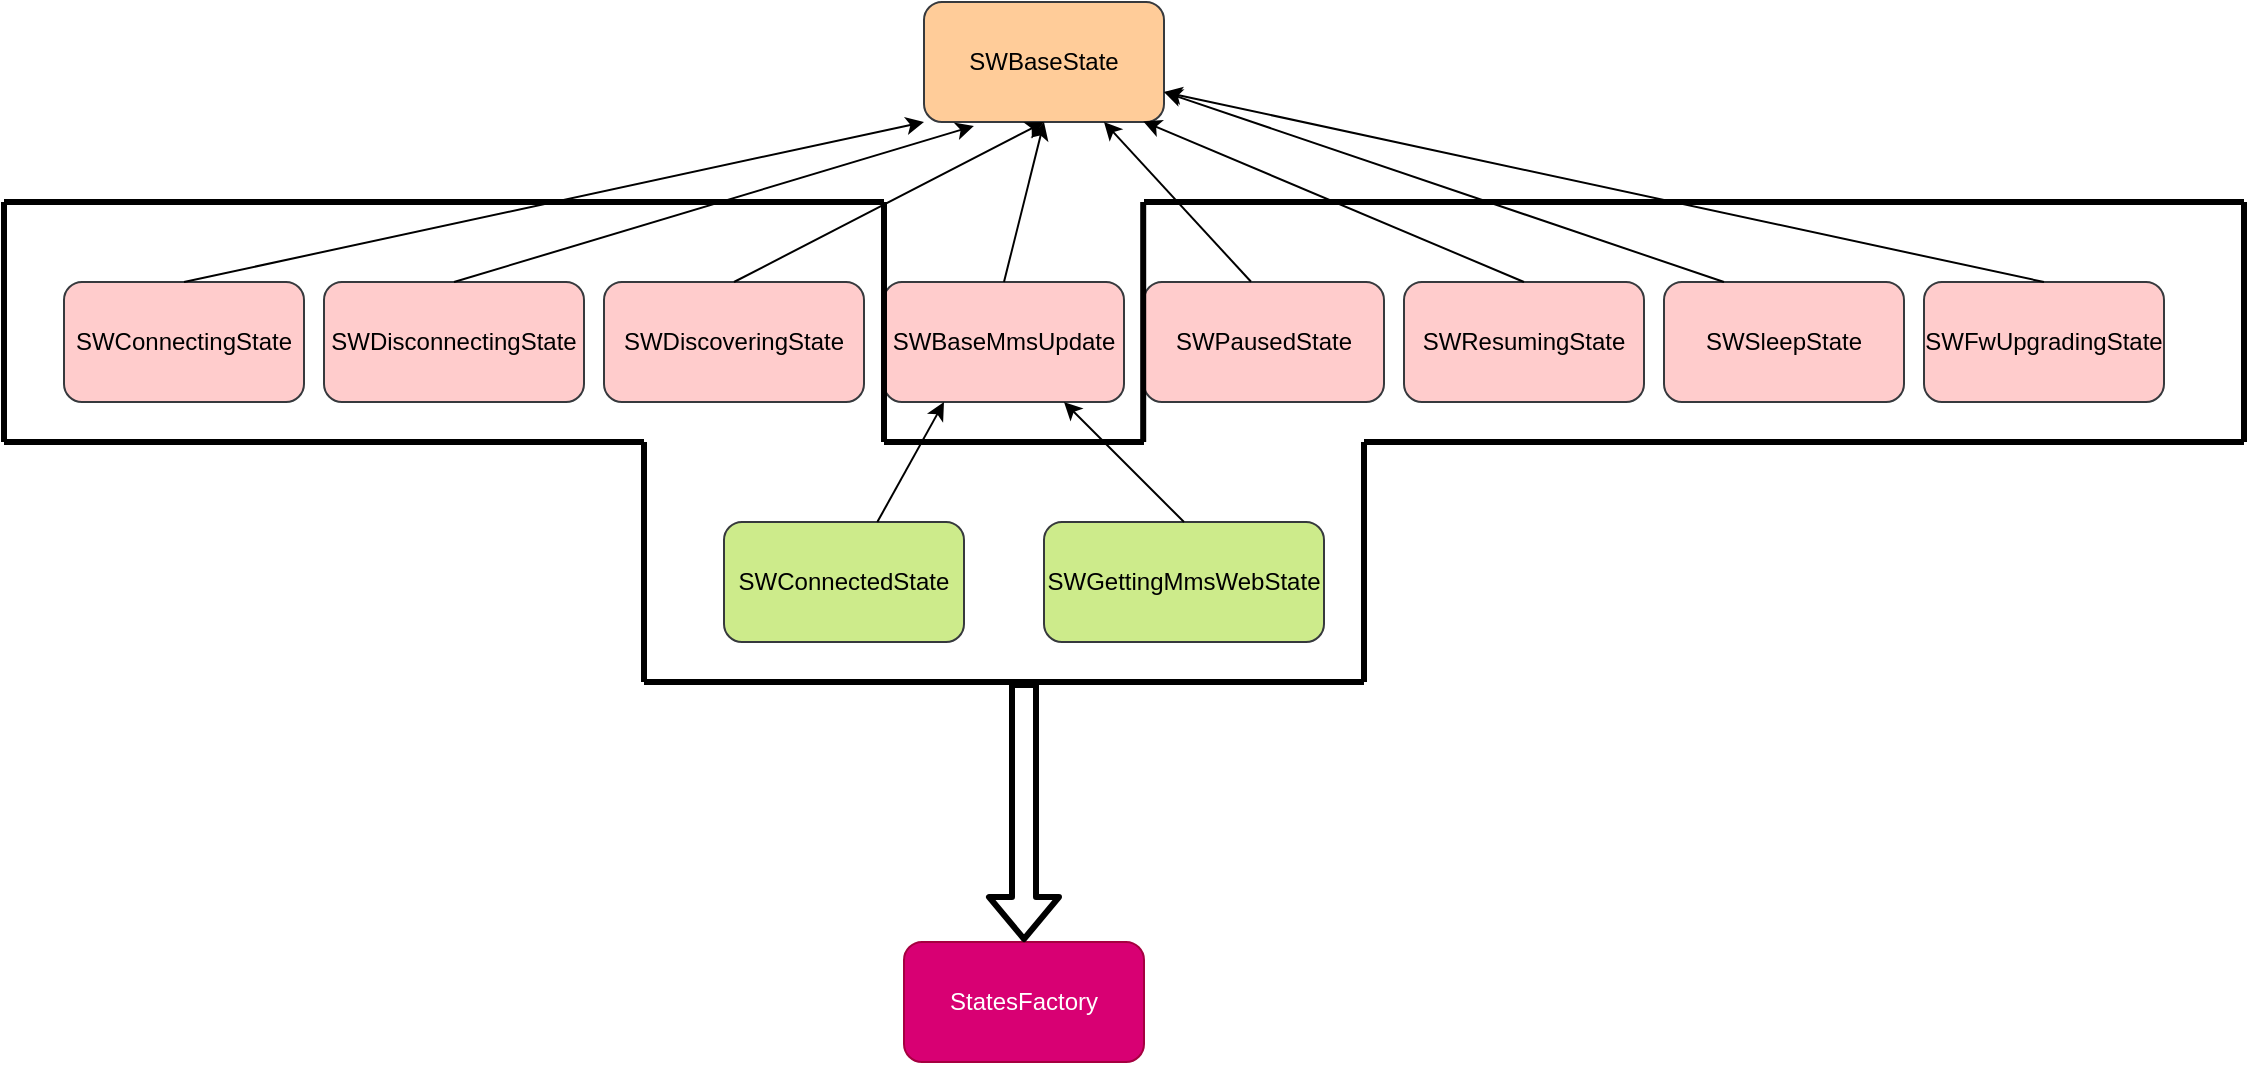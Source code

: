 <mxfile version="13.9.9" type="device" pages="2"><diagram id="1uPxqGuLqEFcmMYDqNI_" name="state"><mxGraphModel dx="1326" dy="776" grid="1" gridSize="10" guides="1" tooltips="1" connect="1" arrows="1" fold="1" page="1" pageScale="1" pageWidth="850" pageHeight="1100" math="0" shadow="0"><root><mxCell id="0"/><mxCell id="1" parent="0"/><mxCell id="HLXEWLXtpzUl1TZ4B1md-1" value="SWBaseState" style="rounded=1;whiteSpace=wrap;html=1;fillColor=#ffcc99;strokeColor=#36393d;" parent="1" vertex="1"><mxGeometry x="540" y="140" width="120" height="60" as="geometry"/></mxCell><mxCell id="HLXEWLXtpzUl1TZ4B1md-2" value="SWBaseMmsUpdate" style="rounded=1;whiteSpace=wrap;html=1;fillColor=#ffcccc;strokeColor=#36393d;" parent="1" vertex="1"><mxGeometry x="520" y="280" width="120" height="60" as="geometry"/></mxCell><mxCell id="HLXEWLXtpzUl1TZ4B1md-3" value="SWConnectedState" style="rounded=1;whiteSpace=wrap;html=1;fillColor=#cdeb8b;strokeColor=#36393d;" parent="1" vertex="1"><mxGeometry x="440" y="400" width="120" height="60" as="geometry"/></mxCell><mxCell id="HLXEWLXtpzUl1TZ4B1md-4" value="" style="endArrow=classic;html=1;entryX=0.5;entryY=1;entryDx=0;entryDy=0;exitX=0.5;exitY=0;exitDx=0;exitDy=0;" parent="1" source="HLXEWLXtpzUl1TZ4B1md-2" target="HLXEWLXtpzUl1TZ4B1md-1" edge="1"><mxGeometry width="50" height="50" relative="1" as="geometry"><mxPoint x="120" y="340" as="sourcePoint"/><mxPoint x="170" y="290" as="targetPoint"/></mxGeometry></mxCell><mxCell id="HLXEWLXtpzUl1TZ4B1md-5" value="" style="endArrow=classic;html=1;entryX=0.25;entryY=1;entryDx=0;entryDy=0;" parent="1" source="HLXEWLXtpzUl1TZ4B1md-3" target="HLXEWLXtpzUl1TZ4B1md-2" edge="1"><mxGeometry width="50" height="50" relative="1" as="geometry"><mxPoint x="180" y="400" as="sourcePoint"/><mxPoint x="230" y="350" as="targetPoint"/></mxGeometry></mxCell><mxCell id="HLXEWLXtpzUl1TZ4B1md-6" value="SWConnectingState" style="rounded=1;whiteSpace=wrap;html=1;fillColor=#ffcccc;strokeColor=#36393d;" parent="1" vertex="1"><mxGeometry x="110" y="280" width="120" height="60" as="geometry"/></mxCell><mxCell id="HLXEWLXtpzUl1TZ4B1md-7" value="" style="endArrow=classic;html=1;exitX=0.5;exitY=0;exitDx=0;exitDy=0;entryX=0;entryY=1;entryDx=0;entryDy=0;" parent="1" source="HLXEWLXtpzUl1TZ4B1md-6" target="HLXEWLXtpzUl1TZ4B1md-1" edge="1"><mxGeometry width="50" height="50" relative="1" as="geometry"><mxPoint x="120" y="260" as="sourcePoint"/><mxPoint x="170" y="210" as="targetPoint"/></mxGeometry></mxCell><mxCell id="HLXEWLXtpzUl1TZ4B1md-8" value="SWDisconnectingState" style="rounded=1;whiteSpace=wrap;html=1;fillColor=#ffcccc;strokeColor=#36393d;" parent="1" vertex="1"><mxGeometry x="240" y="280" width="130" height="60" as="geometry"/></mxCell><mxCell id="HLXEWLXtpzUl1TZ4B1md-9" value="" style="endArrow=classic;html=1;exitX=0.5;exitY=0;exitDx=0;exitDy=0;entryX=0.208;entryY=1.033;entryDx=0;entryDy=0;entryPerimeter=0;" parent="1" source="HLXEWLXtpzUl1TZ4B1md-8" target="HLXEWLXtpzUl1TZ4B1md-1" edge="1"><mxGeometry width="50" height="50" relative="1" as="geometry"><mxPoint x="230" y="230" as="sourcePoint"/><mxPoint x="380" y="220" as="targetPoint"/></mxGeometry></mxCell><mxCell id="HLXEWLXtpzUl1TZ4B1md-10" value="SWDiscoveringState" style="rounded=1;whiteSpace=wrap;html=1;fillColor=#ffcccc;strokeColor=#36393d;" parent="1" vertex="1"><mxGeometry x="380" y="280" width="130" height="60" as="geometry"/></mxCell><mxCell id="HLXEWLXtpzUl1TZ4B1md-11" value="" style="endArrow=classic;html=1;entryX=0.5;entryY=1;entryDx=0;entryDy=0;exitX=0.5;exitY=0;exitDx=0;exitDy=0;" parent="1" source="HLXEWLXtpzUl1TZ4B1md-10" target="HLXEWLXtpzUl1TZ4B1md-1" edge="1"><mxGeometry width="50" height="50" relative="1" as="geometry"><mxPoint x="120" y="460" as="sourcePoint"/><mxPoint x="170" y="410" as="targetPoint"/></mxGeometry></mxCell><mxCell id="HLXEWLXtpzUl1TZ4B1md-12" value="SWGettingMmsWebState" style="rounded=1;whiteSpace=wrap;html=1;fillColor=#cdeb8b;strokeColor=#36393d;" parent="1" vertex="1"><mxGeometry x="600" y="400" width="140" height="60" as="geometry"/></mxCell><mxCell id="HLXEWLXtpzUl1TZ4B1md-13" value="" style="endArrow=classic;html=1;entryX=0.75;entryY=1;entryDx=0;entryDy=0;exitX=0.5;exitY=0;exitDx=0;exitDy=0;" parent="1" source="HLXEWLXtpzUl1TZ4B1md-12" target="HLXEWLXtpzUl1TZ4B1md-2" edge="1"><mxGeometry width="50" height="50" relative="1" as="geometry"><mxPoint x="620" y="610" as="sourcePoint"/><mxPoint x="670" y="560" as="targetPoint"/></mxGeometry></mxCell><mxCell id="HLXEWLXtpzUl1TZ4B1md-14" value="SWPausedState" style="rounded=1;whiteSpace=wrap;html=1;fillColor=#ffcccc;strokeColor=#36393d;" parent="1" vertex="1"><mxGeometry x="650" y="280" width="120" height="60" as="geometry"/></mxCell><mxCell id="HLXEWLXtpzUl1TZ4B1md-15" value="" style="endArrow=classic;html=1;exitX=0.446;exitY=-0.002;exitDx=0;exitDy=0;exitPerimeter=0;entryX=0.75;entryY=1;entryDx=0;entryDy=0;" parent="1" source="HLXEWLXtpzUl1TZ4B1md-14" target="HLXEWLXtpzUl1TZ4B1md-1" edge="1"><mxGeometry width="50" height="50" relative="1" as="geometry"><mxPoint x="660" y="200" as="sourcePoint"/><mxPoint x="710" y="150" as="targetPoint"/></mxGeometry></mxCell><mxCell id="HLXEWLXtpzUl1TZ4B1md-16" value="SWResumingState" style="rounded=1;whiteSpace=wrap;html=1;fillColor=#ffcccc;strokeColor=#36393d;" parent="1" vertex="1"><mxGeometry x="780" y="280" width="120" height="60" as="geometry"/></mxCell><mxCell id="HLXEWLXtpzUl1TZ4B1md-17" value="" style="endArrow=classic;html=1;exitX=0.5;exitY=0;exitDx=0;exitDy=0;entryX=0.914;entryY=0.995;entryDx=0;entryDy=0;entryPerimeter=0;" parent="1" source="HLXEWLXtpzUl1TZ4B1md-16" target="HLXEWLXtpzUl1TZ4B1md-1" edge="1"><mxGeometry width="50" height="50" relative="1" as="geometry"><mxPoint x="760" y="140" as="sourcePoint"/><mxPoint x="810" y="90" as="targetPoint"/></mxGeometry></mxCell><mxCell id="HLXEWLXtpzUl1TZ4B1md-18" value="SWSleepState" style="rounded=1;whiteSpace=wrap;html=1;fillColor=#ffcccc;strokeColor=#36393d;" parent="1" vertex="1"><mxGeometry x="910" y="280" width="120" height="60" as="geometry"/></mxCell><mxCell id="HLXEWLXtpzUl1TZ4B1md-19" value="" style="endArrow=classic;html=1;exitX=0.25;exitY=0;exitDx=0;exitDy=0;entryX=1;entryY=0.75;entryDx=0;entryDy=0;" parent="1" source="HLXEWLXtpzUl1TZ4B1md-18" target="HLXEWLXtpzUl1TZ4B1md-1" edge="1"><mxGeometry width="50" height="50" relative="1" as="geometry"><mxPoint x="890" y="230" as="sourcePoint"/><mxPoint x="940" y="180" as="targetPoint"/></mxGeometry></mxCell><mxCell id="HLXEWLXtpzUl1TZ4B1md-20" value="SWFwUpgradingState" style="rounded=1;whiteSpace=wrap;html=1;fillColor=#ffcccc;strokeColor=#36393d;" parent="1" vertex="1"><mxGeometry x="1040" y="280" width="120" height="60" as="geometry"/></mxCell><mxCell id="HLXEWLXtpzUl1TZ4B1md-21" value="" style="endArrow=classic;html=1;entryX=1;entryY=0.75;entryDx=0;entryDy=0;exitX=0.5;exitY=0;exitDx=0;exitDy=0;" parent="1" source="HLXEWLXtpzUl1TZ4B1md-20" target="HLXEWLXtpzUl1TZ4B1md-1" edge="1"><mxGeometry width="50" height="50" relative="1" as="geometry"><mxPoint x="840" y="180" as="sourcePoint"/><mxPoint x="890" y="130" as="targetPoint"/></mxGeometry></mxCell><mxCell id="HLXEWLXtpzUl1TZ4B1md-22" value="StatesFactory" style="rounded=1;whiteSpace=wrap;html=1;fillColor=#d80073;strokeColor=#A50040;fontColor=#ffffff;" parent="1" vertex="1"><mxGeometry x="530" y="610" width="120" height="60" as="geometry"/></mxCell><mxCell id="HLXEWLXtpzUl1TZ4B1md-26" value="" style="endArrow=none;html=1;strokeWidth=3;" parent="1" edge="1"><mxGeometry width="50" height="50" relative="1" as="geometry"><mxPoint x="80" y="240" as="sourcePoint"/><mxPoint x="520" y="240" as="targetPoint"/></mxGeometry></mxCell><mxCell id="HLXEWLXtpzUl1TZ4B1md-27" value="" style="endArrow=none;html=1;strokeWidth=3;" parent="1" edge="1"><mxGeometry width="50" height="50" relative="1" as="geometry"><mxPoint x="80" y="240" as="sourcePoint"/><mxPoint x="80" y="360" as="targetPoint"/></mxGeometry></mxCell><mxCell id="HLXEWLXtpzUl1TZ4B1md-28" value="" style="endArrow=none;html=1;strokeWidth=3;" parent="1" edge="1"><mxGeometry width="50" height="50" relative="1" as="geometry"><mxPoint x="80" y="360" as="sourcePoint"/><mxPoint x="400" y="360" as="targetPoint"/></mxGeometry></mxCell><mxCell id="HLXEWLXtpzUl1TZ4B1md-29" value="" style="endArrow=none;html=1;strokeWidth=3;" parent="1" edge="1"><mxGeometry width="50" height="50" relative="1" as="geometry"><mxPoint x="400" y="360" as="sourcePoint"/><mxPoint x="400" y="480" as="targetPoint"/></mxGeometry></mxCell><mxCell id="HLXEWLXtpzUl1TZ4B1md-30" value="" style="endArrow=none;html=1;strokeWidth=3;" parent="1" edge="1"><mxGeometry width="50" height="50" relative="1" as="geometry"><mxPoint x="400" y="480" as="sourcePoint"/><mxPoint x="760" y="480" as="targetPoint"/></mxGeometry></mxCell><mxCell id="HLXEWLXtpzUl1TZ4B1md-31" value="" style="endArrow=none;html=1;strokeWidth=3;" parent="1" edge="1"><mxGeometry width="50" height="50" relative="1" as="geometry"><mxPoint x="760" y="360" as="sourcePoint"/><mxPoint x="760" y="480" as="targetPoint"/></mxGeometry></mxCell><mxCell id="HLXEWLXtpzUl1TZ4B1md-32" value="" style="endArrow=none;html=1;strokeWidth=3;" parent="1" edge="1"><mxGeometry width="50" height="50" relative="1" as="geometry"><mxPoint x="520" y="240" as="sourcePoint"/><mxPoint x="520" y="360" as="targetPoint"/></mxGeometry></mxCell><mxCell id="HLXEWLXtpzUl1TZ4B1md-33" value="" style="endArrow=none;html=1;strokeWidth=3;" parent="1" edge="1"><mxGeometry width="50" height="50" relative="1" as="geometry"><mxPoint x="520" y="360" as="sourcePoint"/><mxPoint x="650" y="360" as="targetPoint"/></mxGeometry></mxCell><mxCell id="HLXEWLXtpzUl1TZ4B1md-34" value="" style="endArrow=none;html=1;strokeWidth=3;" parent="1" edge="1"><mxGeometry width="50" height="50" relative="1" as="geometry"><mxPoint x="649.6" y="240" as="sourcePoint"/><mxPoint x="649.6" y="360" as="targetPoint"/></mxGeometry></mxCell><mxCell id="HLXEWLXtpzUl1TZ4B1md-35" value="" style="endArrow=none;html=1;strokeWidth=3;" parent="1" edge="1"><mxGeometry width="50" height="50" relative="1" as="geometry"><mxPoint x="650" y="240" as="sourcePoint"/><mxPoint x="1200" y="240" as="targetPoint"/></mxGeometry></mxCell><mxCell id="HLXEWLXtpzUl1TZ4B1md-36" value="" style="endArrow=none;html=1;strokeWidth=3;" parent="1" edge="1"><mxGeometry width="50" height="50" relative="1" as="geometry"><mxPoint x="760" y="360" as="sourcePoint"/><mxPoint x="1200" y="360" as="targetPoint"/></mxGeometry></mxCell><mxCell id="HLXEWLXtpzUl1TZ4B1md-37" value="" style="endArrow=none;html=1;strokeWidth=3;" parent="1" edge="1"><mxGeometry width="50" height="50" relative="1" as="geometry"><mxPoint x="1200" y="240" as="sourcePoint"/><mxPoint x="1200" y="360" as="targetPoint"/></mxGeometry></mxCell><mxCell id="HLXEWLXtpzUl1TZ4B1md-38" value="" style="shape=flexArrow;endArrow=classic;html=1;strokeWidth=3;entryX=0.5;entryY=0;entryDx=0;entryDy=0;" parent="1" target="HLXEWLXtpzUl1TZ4B1md-22" edge="1"><mxGeometry width="50" height="50" relative="1" as="geometry"><mxPoint x="590" y="480" as="sourcePoint"/><mxPoint x="520" y="540" as="targetPoint"/></mxGeometry></mxCell></root></mxGraphModel></diagram><diagram id="nfYMxVdkEVjkSiQ0ppTK" name="relation"><mxGraphModel dx="2272" dy="942" grid="1" gridSize="10" guides="1" tooltips="1" connect="1" arrows="1" fold="1" page="1" pageScale="1" pageWidth="850" pageHeight="1100" math="0" shadow="0"><root><mxCell id="0DTrsko2h3ZoggVnqlqZ-0"/><mxCell id="0DTrsko2h3ZoggVnqlqZ-1" parent="0DTrsko2h3ZoggVnqlqZ-0"/><mxCell id="5HlscFBsMO4kZ3GOTTSy-0" value="" style="rounded=0;whiteSpace=wrap;html=1;" vertex="1" parent="0DTrsko2h3ZoggVnqlqZ-1"><mxGeometry x="400" y="200" width="480" height="600" as="geometry"/></mxCell><mxCell id="5HlscFBsMO4kZ3GOTTSy-1" value="SWAbstract&lt;b&gt;Factory&lt;/b&gt;" style="text;html=1;strokeColor=none;fillColor=none;align=center;verticalAlign=middle;whiteSpace=wrap;rounded=0;" vertex="1" parent="0DTrsko2h3ZoggVnqlqZ-1"><mxGeometry x="400" y="200" width="110" height="20" as="geometry"/></mxCell><mxCell id="5HlscFBsMO4kZ3GOTTSy-2" value="" style="rounded=0;whiteSpace=wrap;html=1;" vertex="1" parent="0DTrsko2h3ZoggVnqlqZ-1"><mxGeometry x="520" y="250" width="280" height="110" as="geometry"/></mxCell><mxCell id="5HlscFBsMO4kZ3GOTTSy-3" value="" style="rounded=0;whiteSpace=wrap;html=1;" vertex="1" parent="0DTrsko2h3ZoggVnqlqZ-1"><mxGeometry x="520" y="390" width="280" height="110" as="geometry"/></mxCell><mxCell id="5HlscFBsMO4kZ3GOTTSy-4" value="" style="rounded=0;whiteSpace=wrap;html=1;" vertex="1" parent="0DTrsko2h3ZoggVnqlqZ-1"><mxGeometry x="520" y="530" width="280" height="110" as="geometry"/></mxCell><mxCell id="5HlscFBsMO4kZ3GOTTSy-5" value="SWAbstract&lt;b&gt;BoxCache&lt;/b&gt;" style="text;html=1;strokeColor=none;fillColor=none;align=center;verticalAlign=middle;whiteSpace=wrap;rounded=0;" vertex="1" parent="0DTrsko2h3ZoggVnqlqZ-1"><mxGeometry x="520" y="250" width="130" height="20" as="geometry"/></mxCell><mxCell id="5HlscFBsMO4kZ3GOTTSy-6" value="SWAbstract&lt;b&gt;Ripe&lt;/b&gt;" style="text;html=1;strokeColor=none;fillColor=none;align=center;verticalAlign=middle;whiteSpace=wrap;rounded=0;" vertex="1" parent="0DTrsko2h3ZoggVnqlqZ-1"><mxGeometry x="520" y="390" width="90" height="20" as="geometry"/></mxCell><mxCell id="5HlscFBsMO4kZ3GOTTSy-7" value="SWAbstract&lt;b&gt;WebRequest&lt;/b&gt;" style="text;html=1;strokeColor=none;fillColor=none;align=center;verticalAlign=middle;whiteSpace=wrap;rounded=0;" vertex="1" parent="0DTrsko2h3ZoggVnqlqZ-1"><mxGeometry x="520" y="530" width="140" height="20" as="geometry"/></mxCell><mxCell id="5HlscFBsMO4kZ3GOTTSy-8" value="" style="rounded=0;whiteSpace=wrap;html=1;" vertex="1" parent="0DTrsko2h3ZoggVnqlqZ-1"><mxGeometry x="-360" y="200" width="480" height="600" as="geometry"/></mxCell><mxCell id="5HlscFBsMO4kZ3GOTTSy-9" value="&lt;b&gt;&lt;font color=&quot;#ff3333&quot;&gt;SecurityWrapper&lt;/font&gt;&lt;/b&gt;" style="text;html=1;strokeColor=none;fillColor=none;align=center;verticalAlign=middle;whiteSpace=wrap;rounded=0;" vertex="1" parent="0DTrsko2h3ZoggVnqlqZ-1"><mxGeometry x="-360" y="200" width="100" height="20" as="geometry"/></mxCell><mxCell id="5HlscFBsMO4kZ3GOTTSy-18" value="" style="group" vertex="1" connectable="0" parent="0DTrsko2h3ZoggVnqlqZ-1"><mxGeometry x="-320" y="260" width="250" height="240" as="geometry"/></mxCell><mxCell id="5HlscFBsMO4kZ3GOTTSy-13" value="" style="rounded=0;whiteSpace=wrap;html=1;" vertex="1" parent="5HlscFBsMO4kZ3GOTTSy-18"><mxGeometry width="250" height="240" as="geometry"/></mxCell><mxCell id="5HlscFBsMO4kZ3GOTTSy-14" value="&lt;b&gt;&lt;u&gt;SW&lt;font color=&quot;#ff3333&quot;&gt;StateContext&lt;/font&gt;&lt;/u&gt;&lt;/b&gt;" style="text;html=1;strokeColor=none;fillColor=none;align=center;verticalAlign=middle;whiteSpace=wrap;rounded=0;" vertex="1" parent="5HlscFBsMO4kZ3GOTTSy-18"><mxGeometry width="100" height="16.92" as="geometry"/></mxCell><mxCell id="5HlscFBsMO4kZ3GOTTSy-19" value="" style="rounded=0;whiteSpace=wrap;html=1;fontColor=#FF3333;" vertex="1" parent="0DTrsko2h3ZoggVnqlqZ-1"><mxGeometry x="-360" y="840" width="480" height="120" as="geometry"/></mxCell><mxCell id="5HlscFBsMO4kZ3GOTTSy-20" value="&lt;font color=&quot;#000000&quot;&gt;States&lt;b&gt;Factory&lt;/b&gt;&lt;/font&gt;" style="text;html=1;strokeColor=none;fillColor=none;align=center;verticalAlign=middle;whiteSpace=wrap;rounded=0;fontColor=#FF3333;" vertex="1" parent="0DTrsko2h3ZoggVnqlqZ-1"><mxGeometry x="-360" y="840" width="80" height="20" as="geometry"/></mxCell><mxCell id="5HlscFBsMO4kZ3GOTTSy-22" value="" style="rounded=0;whiteSpace=wrap;html=1;fontColor=#FF3333;" vertex="1" parent="0DTrsko2h3ZoggVnqlqZ-1"><mxGeometry x="-280" y="880" width="280" height="60" as="geometry"/></mxCell><mxCell id="5HlscFBsMO4kZ3GOTTSy-23" value="&lt;b&gt;State&lt;/b&gt;" style="text;html=1;strokeColor=none;fillColor=none;align=center;verticalAlign=middle;whiteSpace=wrap;rounded=0;" vertex="1" parent="0DTrsko2h3ZoggVnqlqZ-1"><mxGeometry x="-280" y="880" width="40" height="20" as="geometry"/></mxCell><mxCell id="5HlscFBsMO4kZ3GOTTSy-28" value="" style="group" vertex="1" connectable="0" parent="0DTrsko2h3ZoggVnqlqZ-1"><mxGeometry x="400" y="840" width="480" height="180" as="geometry"/></mxCell><mxCell id="5HlscFBsMO4kZ3GOTTSy-24" value="" style="rounded=0;whiteSpace=wrap;html=1;fontColor=#FF3333;" vertex="1" parent="5HlscFBsMO4kZ3GOTTSy-28"><mxGeometry width="480" height="180" as="geometry"/></mxCell><mxCell id="5HlscFBsMO4kZ3GOTTSy-25" value="&lt;font color=&quot;#000000&quot;&gt;Db&lt;b&gt;Factory&lt;/b&gt;&lt;/font&gt;" style="text;html=1;strokeColor=none;fillColor=none;align=center;verticalAlign=middle;whiteSpace=wrap;rounded=0;fontColor=#FF3333;" vertex="1" parent="5HlscFBsMO4kZ3GOTTSy-28"><mxGeometry width="80" height="20" as="geometry"/></mxCell><mxCell id="5HlscFBsMO4kZ3GOTTSy-31" value="" style="group" vertex="1" connectable="0" parent="5HlscFBsMO4kZ3GOTTSy-28"><mxGeometry x="100" y="20" width="170" height="40" as="geometry"/></mxCell><mxCell id="5HlscFBsMO4kZ3GOTTSy-29" value="" style="rounded=0;whiteSpace=wrap;html=1;fontColor=#000000;" vertex="1" parent="5HlscFBsMO4kZ3GOTTSy-31"><mxGeometry width="170" height="40" as="geometry"/></mxCell><mxCell id="5HlscFBsMO4kZ3GOTTSy-30" value="Stsw&lt;b&gt;&lt;font color=&quot;#ff3333&quot;&gt;Setting&lt;u&gt;s&lt;/u&gt;&lt;/font&gt;&lt;/b&gt;Table" style="text;html=1;strokeColor=none;fillColor=none;align=center;verticalAlign=middle;whiteSpace=wrap;rounded=0;fontColor=#000000;" vertex="1" parent="5HlscFBsMO4kZ3GOTTSy-31"><mxGeometry width="110" height="20" as="geometry"/></mxCell><mxCell id="5HlscFBsMO4kZ3GOTTSy-32" value="" style="group" vertex="1" connectable="0" parent="5HlscFBsMO4kZ3GOTTSy-28"><mxGeometry x="100" y="70" width="170" height="40" as="geometry"/></mxCell><mxCell id="5HlscFBsMO4kZ3GOTTSy-33" value="" style="rounded=0;whiteSpace=wrap;html=1;fontColor=#000000;" vertex="1" parent="5HlscFBsMO4kZ3GOTTSy-32"><mxGeometry width="170" height="40" as="geometry"/></mxCell><mxCell id="5HlscFBsMO4kZ3GOTTSy-34" value="Stsw&lt;b&gt;&lt;font color=&quot;#ff3333&quot;&gt;Device&lt;u&gt;s&lt;/u&gt;&lt;/font&gt;&lt;/b&gt;Table" style="text;html=1;strokeColor=none;fillColor=none;align=center;verticalAlign=middle;whiteSpace=wrap;rounded=0;fontColor=#000000;" vertex="1" parent="5HlscFBsMO4kZ3GOTTSy-32"><mxGeometry width="110" height="20" as="geometry"/></mxCell><mxCell id="5HlscFBsMO4kZ3GOTTSy-35" value="" style="group" vertex="1" connectable="0" parent="5HlscFBsMO4kZ3GOTTSy-28"><mxGeometry x="100" y="120" width="170" height="40" as="geometry"/></mxCell><mxCell id="5HlscFBsMO4kZ3GOTTSy-36" value="" style="rounded=0;whiteSpace=wrap;html=1;fontColor=#000000;" vertex="1" parent="5HlscFBsMO4kZ3GOTTSy-35"><mxGeometry width="170" height="40" as="geometry"/></mxCell><mxCell id="5HlscFBsMO4kZ3GOTTSy-37" value="Stsw&lt;b&gt;&lt;font color=&quot;#ff3333&quot;&gt;DeviceInfo&lt;u&gt;s&lt;/u&gt;&lt;/font&gt;&lt;/b&gt;Table" style="text;html=1;strokeColor=none;fillColor=none;align=center;verticalAlign=middle;whiteSpace=wrap;rounded=0;fontColor=#000000;" vertex="1" parent="5HlscFBsMO4kZ3GOTTSy-35"><mxGeometry width="130" height="20" as="geometry"/></mxCell></root></mxGraphModel></diagram></mxfile>